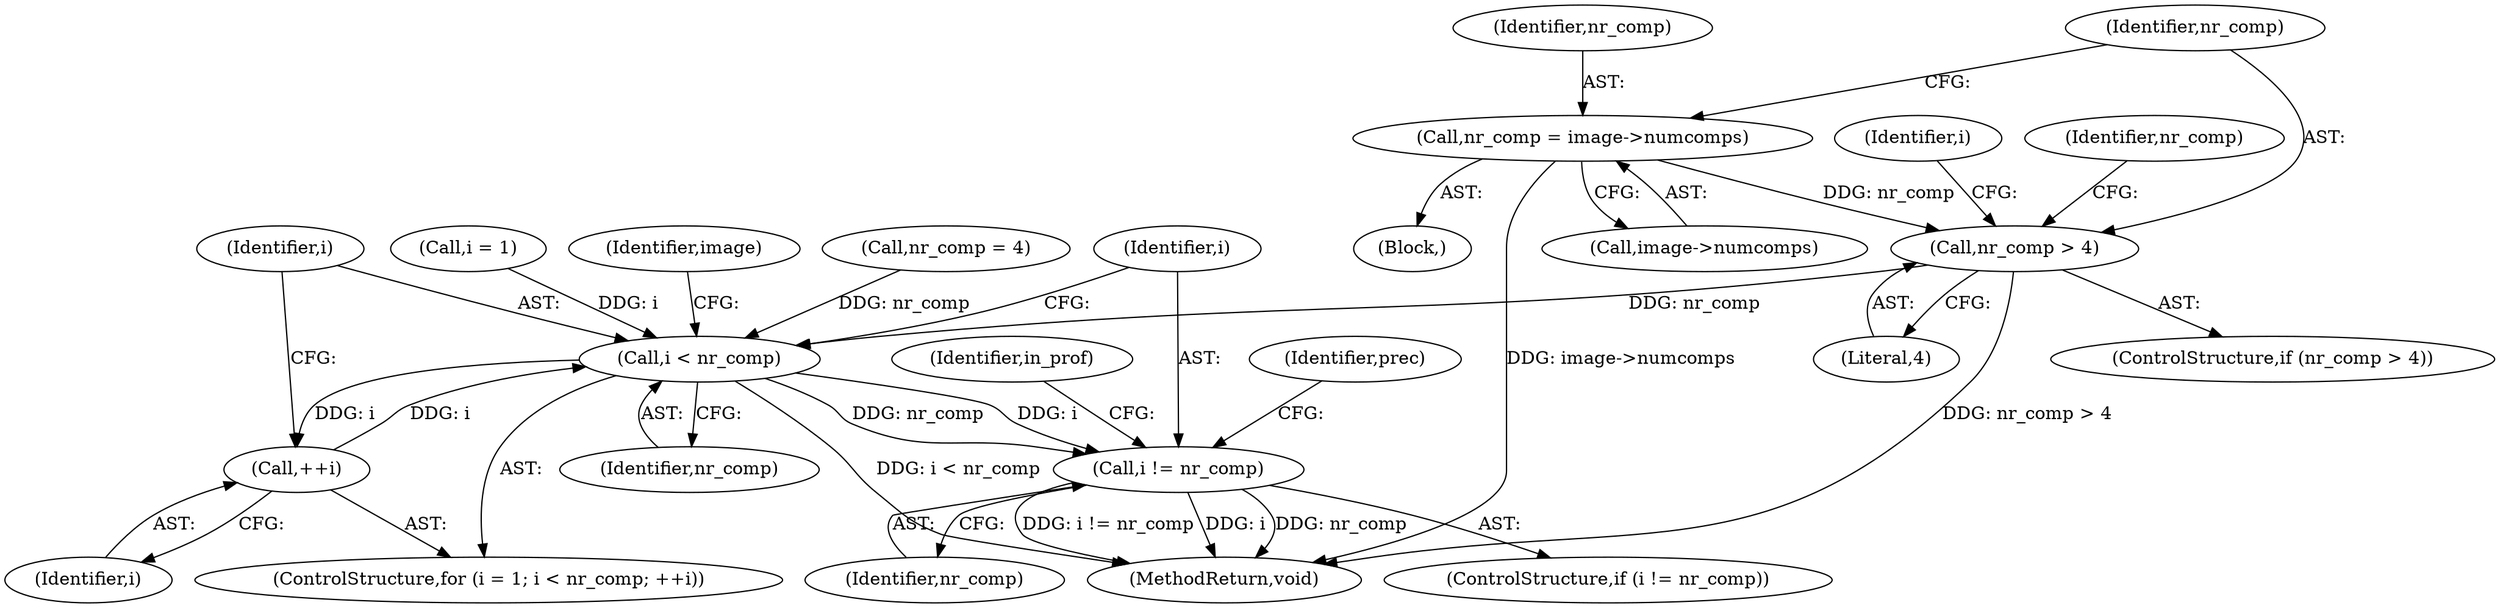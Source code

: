 digraph "0_openjpeg_2e5ab1d9987831c981ff05862e8ccf1381ed58ea@pointer" {
"1000216" [label="(Call,nr_comp = image->numcomps)"];
"1000222" [label="(Call,nr_comp > 4)"];
"1000233" [label="(Call,i < nr_comp)"];
"1000236" [label="(Call,++i)"];
"1000312" [label="(Call,i != nr_comp)"];
"1000226" [label="(Call,nr_comp = 4)"];
"1000236" [label="(Call,++i)"];
"1000321" [label="(Identifier,prec)"];
"1000230" [label="(Call,i = 1)"];
"1000222" [label="(Call,nr_comp > 4)"];
"1000217" [label="(Identifier,nr_comp)"];
"1001487" [label="(MethodReturn,void)"];
"1000216" [label="(Call,nr_comp = image->numcomps)"];
"1000231" [label="(Identifier,i)"];
"1000233" [label="(Call,i < nr_comp)"];
"1000235" [label="(Identifier,nr_comp)"];
"1000244" [label="(Identifier,image)"];
"1000213" [label="(Block,)"];
"1000221" [label="(ControlStructure,if (nr_comp > 4))"];
"1000312" [label="(Call,i != nr_comp)"];
"1000317" [label="(Identifier,in_prof)"];
"1000311" [label="(ControlStructure,if (i != nr_comp))"];
"1000313" [label="(Identifier,i)"];
"1000229" [label="(ControlStructure,for (i = 1; i < nr_comp; ++i))"];
"1000223" [label="(Identifier,nr_comp)"];
"1000234" [label="(Identifier,i)"];
"1000237" [label="(Identifier,i)"];
"1000224" [label="(Literal,4)"];
"1000218" [label="(Call,image->numcomps)"];
"1000314" [label="(Identifier,nr_comp)"];
"1000227" [label="(Identifier,nr_comp)"];
"1000216" -> "1000213"  [label="AST: "];
"1000216" -> "1000218"  [label="CFG: "];
"1000217" -> "1000216"  [label="AST: "];
"1000218" -> "1000216"  [label="AST: "];
"1000223" -> "1000216"  [label="CFG: "];
"1000216" -> "1001487"  [label="DDG: image->numcomps"];
"1000216" -> "1000222"  [label="DDG: nr_comp"];
"1000222" -> "1000221"  [label="AST: "];
"1000222" -> "1000224"  [label="CFG: "];
"1000223" -> "1000222"  [label="AST: "];
"1000224" -> "1000222"  [label="AST: "];
"1000227" -> "1000222"  [label="CFG: "];
"1000231" -> "1000222"  [label="CFG: "];
"1000222" -> "1001487"  [label="DDG: nr_comp > 4"];
"1000222" -> "1000233"  [label="DDG: nr_comp"];
"1000233" -> "1000229"  [label="AST: "];
"1000233" -> "1000235"  [label="CFG: "];
"1000234" -> "1000233"  [label="AST: "];
"1000235" -> "1000233"  [label="AST: "];
"1000244" -> "1000233"  [label="CFG: "];
"1000313" -> "1000233"  [label="CFG: "];
"1000233" -> "1001487"  [label="DDG: i < nr_comp"];
"1000236" -> "1000233"  [label="DDG: i"];
"1000230" -> "1000233"  [label="DDG: i"];
"1000226" -> "1000233"  [label="DDG: nr_comp"];
"1000233" -> "1000236"  [label="DDG: i"];
"1000233" -> "1000312"  [label="DDG: i"];
"1000233" -> "1000312"  [label="DDG: nr_comp"];
"1000236" -> "1000229"  [label="AST: "];
"1000236" -> "1000237"  [label="CFG: "];
"1000237" -> "1000236"  [label="AST: "];
"1000234" -> "1000236"  [label="CFG: "];
"1000312" -> "1000311"  [label="AST: "];
"1000312" -> "1000314"  [label="CFG: "];
"1000313" -> "1000312"  [label="AST: "];
"1000314" -> "1000312"  [label="AST: "];
"1000317" -> "1000312"  [label="CFG: "];
"1000321" -> "1000312"  [label="CFG: "];
"1000312" -> "1001487"  [label="DDG: i != nr_comp"];
"1000312" -> "1001487"  [label="DDG: i"];
"1000312" -> "1001487"  [label="DDG: nr_comp"];
}
